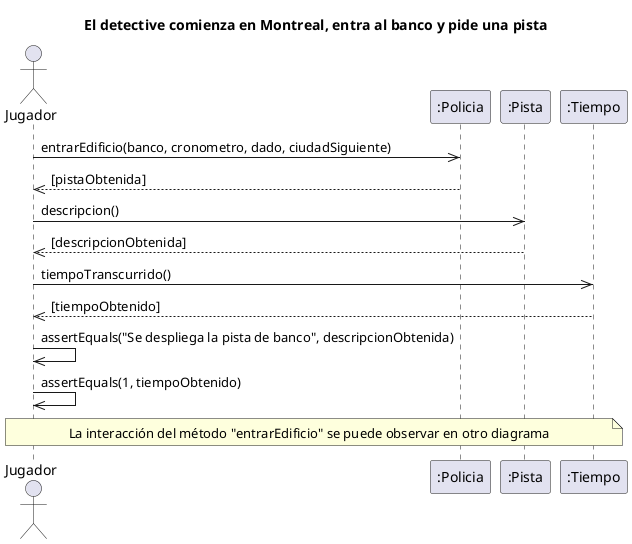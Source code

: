 @startuml
title El detective comienza en Montreal, entra al banco y pide una pista

actor "Jugador" as AlgoThief
participant ":Policia" as Policia
participant ":Pista" as Pista
participant ":Tiempo" as Tiempo
AlgoThief ->> Policia : entrarEdificio(banco, cronometro, dado, ciudadSiguiente)
return[pistaObtenida]

AlgoThief ->> Pista : descripcion()
return[descripcionObtenida]

AlgoThief ->> Tiempo : tiempoTranscurrido()
return[tiempoObtenido]

AlgoThief ->> AlgoThief : assertEquals("Se despliega la pista de banco", descripcionObtenida)
AlgoThief ->> AlgoThief : assertEquals(1, tiempoObtenido)
note across: La interacción del método "entrarEdificio" se puede observar en otro diagrama
@enduml
